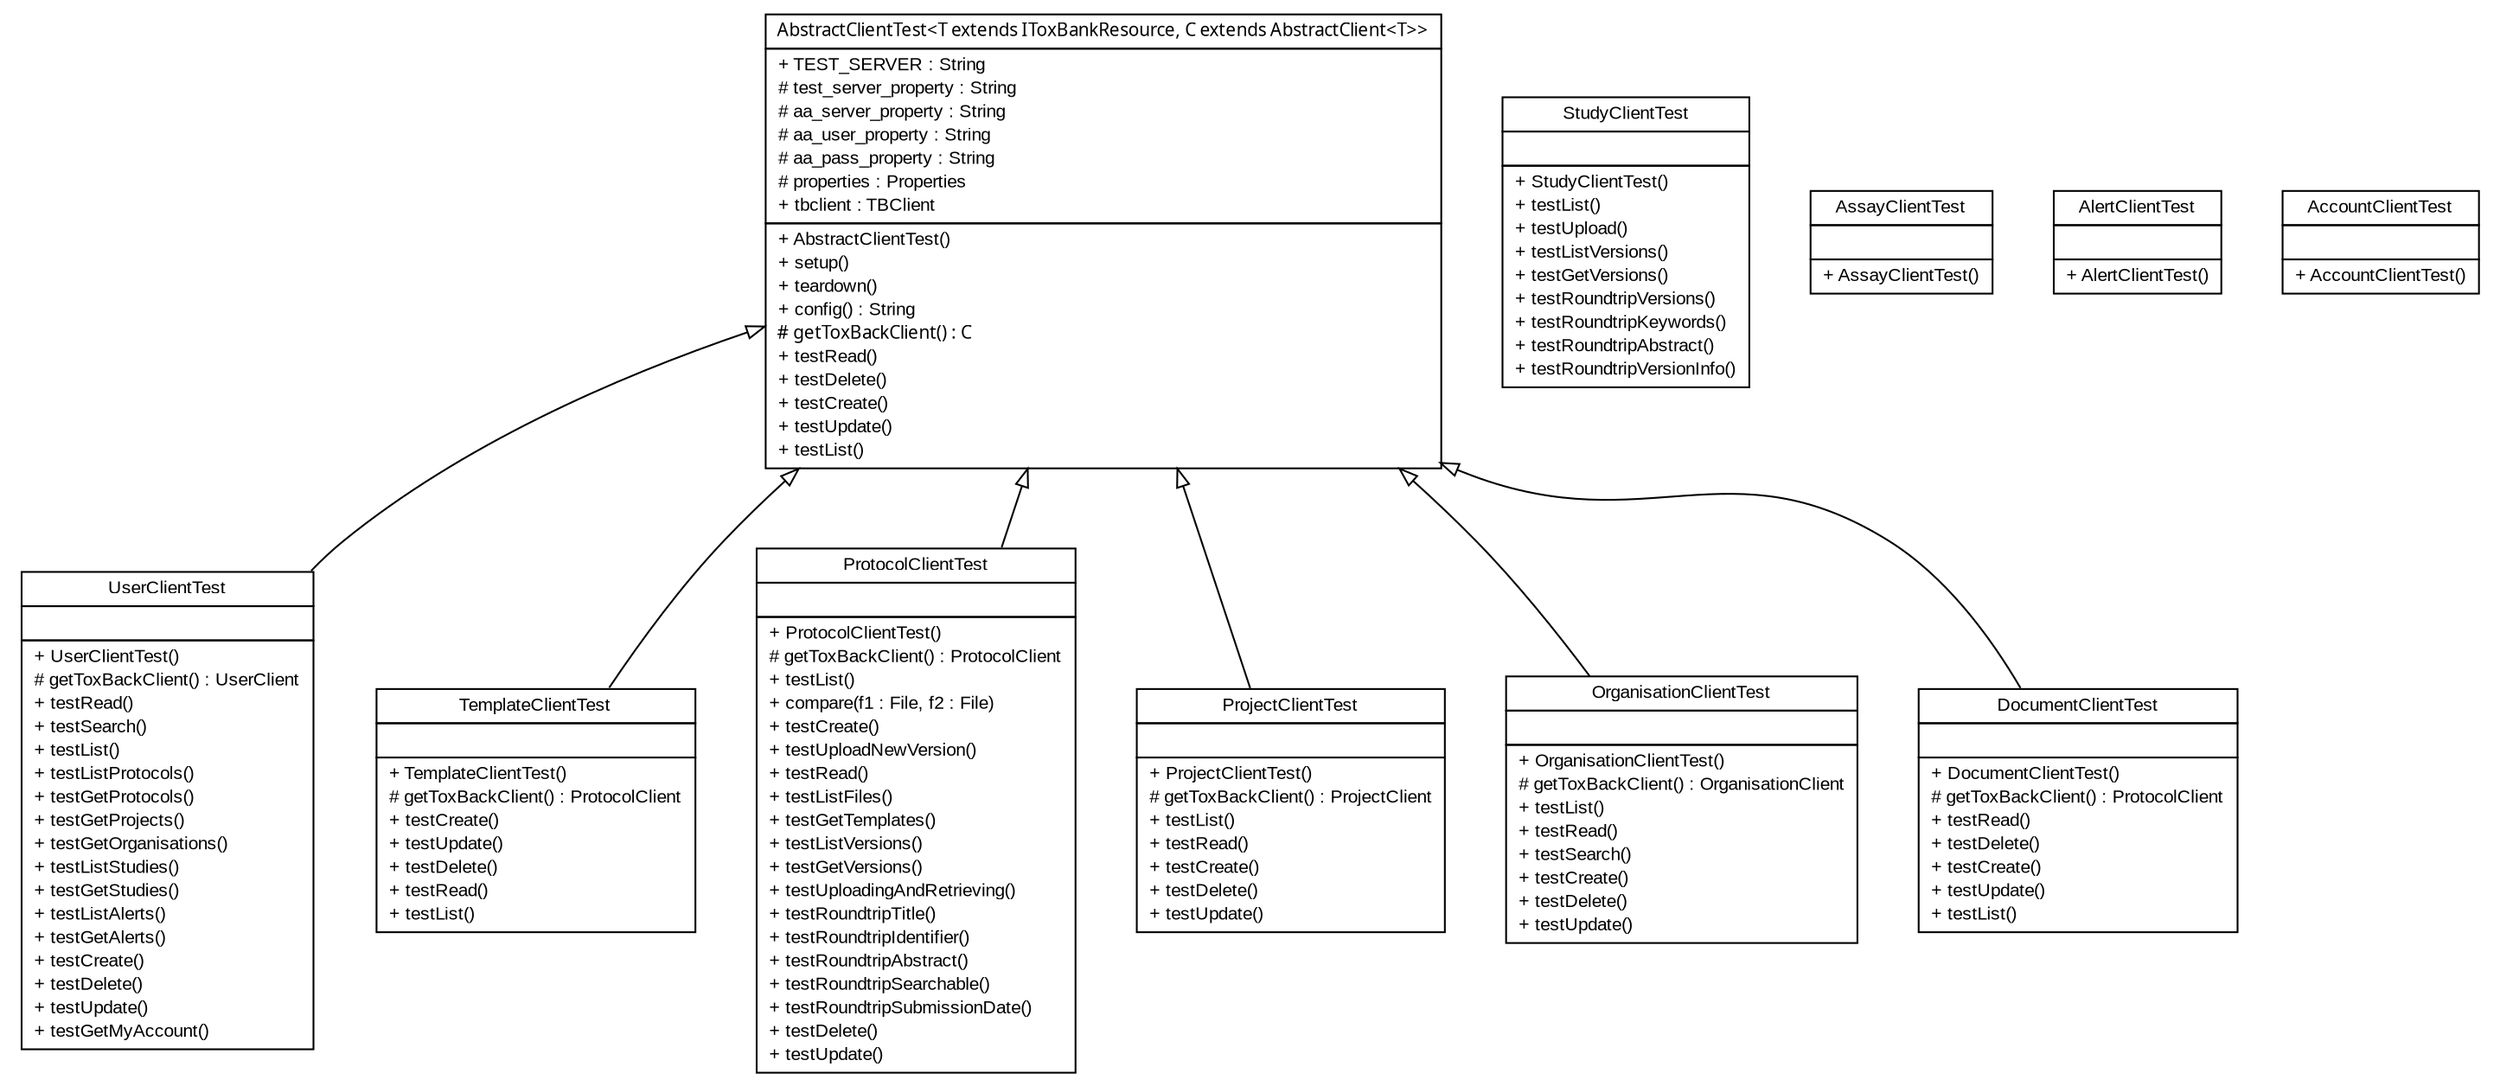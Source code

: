 #!/usr/local/bin/dot
#
# Class diagram 
# Generated by UmlGraph version 4.6 (http://www.spinellis.gr/sw/umlgraph)
#

digraph G {
	edge [fontname="arial",fontsize=10,labelfontname="arial",labelfontsize=10];
	node [fontname="arial",fontsize=10,shape=plaintext];
	// net.toxbank.client.resource.UserClientTest
	c0 [label=<<table border="0" cellborder="1" cellspacing="0" cellpadding="2" port="p" href="./UserClientTest.html">
		<tr><td><table border="0" cellspacing="0" cellpadding="1">
			<tr><td> UserClientTest </td></tr>
		</table></td></tr>
		<tr><td><table border="0" cellspacing="0" cellpadding="1">
			<tr><td align="left">  </td></tr>
		</table></td></tr>
		<tr><td><table border="0" cellspacing="0" cellpadding="1">
			<tr><td align="left"> + UserClientTest() </td></tr>
			<tr><td align="left"> # getToxBackClient() : UserClient </td></tr>
			<tr><td align="left"> + testRead() </td></tr>
			<tr><td align="left"> + testSearch() </td></tr>
			<tr><td align="left"> + testList() </td></tr>
			<tr><td align="left"> + testListProtocols() </td></tr>
			<tr><td align="left"> + testGetProtocols() </td></tr>
			<tr><td align="left"> + testGetProjects() </td></tr>
			<tr><td align="left"> + testGetOrganisations() </td></tr>
			<tr><td align="left"> + testListStudies() </td></tr>
			<tr><td align="left"> + testGetStudies() </td></tr>
			<tr><td align="left"> + testListAlerts() </td></tr>
			<tr><td align="left"> + testGetAlerts() </td></tr>
			<tr><td align="left"> + testCreate() </td></tr>
			<tr><td align="left"> + testDelete() </td></tr>
			<tr><td align="left"> + testUpdate() </td></tr>
			<tr><td align="left"> + testGetMyAccount() </td></tr>
		</table></td></tr>
		</table>>, fontname="arial", fontcolor="black", fontsize=10.0];
	// net.toxbank.client.resource.TemplateClientTest
	c1 [label=<<table border="0" cellborder="1" cellspacing="0" cellpadding="2" port="p" href="./TemplateClientTest.html">
		<tr><td><table border="0" cellspacing="0" cellpadding="1">
			<tr><td> TemplateClientTest </td></tr>
		</table></td></tr>
		<tr><td><table border="0" cellspacing="0" cellpadding="1">
			<tr><td align="left">  </td></tr>
		</table></td></tr>
		<tr><td><table border="0" cellspacing="0" cellpadding="1">
			<tr><td align="left"> + TemplateClientTest() </td></tr>
			<tr><td align="left"> # getToxBackClient() : ProtocolClient </td></tr>
			<tr><td align="left"> + testCreate() </td></tr>
			<tr><td align="left"> + testUpdate() </td></tr>
			<tr><td align="left"> + testDelete() </td></tr>
			<tr><td align="left"> + testRead() </td></tr>
			<tr><td align="left"> + testList() </td></tr>
		</table></td></tr>
		</table>>, fontname="arial", fontcolor="black", fontsize=10.0];
	// net.toxbank.client.resource.StudyClientTest
	c2 [label=<<table border="0" cellborder="1" cellspacing="0" cellpadding="2" port="p" href="./StudyClientTest.html">
		<tr><td><table border="0" cellspacing="0" cellpadding="1">
			<tr><td> StudyClientTest </td></tr>
		</table></td></tr>
		<tr><td><table border="0" cellspacing="0" cellpadding="1">
			<tr><td align="left">  </td></tr>
		</table></td></tr>
		<tr><td><table border="0" cellspacing="0" cellpadding="1">
			<tr><td align="left"> + StudyClientTest() </td></tr>
			<tr><td align="left"> + testList() </td></tr>
			<tr><td align="left"> + testUpload() </td></tr>
			<tr><td align="left"> + testListVersions() </td></tr>
			<tr><td align="left"> + testGetVersions() </td></tr>
			<tr><td align="left"> + testRoundtripVersions() </td></tr>
			<tr><td align="left"> + testRoundtripKeywords() </td></tr>
			<tr><td align="left"> + testRoundtripAbstract() </td></tr>
			<tr><td align="left"> + testRoundtripVersionInfo() </td></tr>
		</table></td></tr>
		</table>>, fontname="arial", fontcolor="black", fontsize=10.0];
	// net.toxbank.client.resource.ProtocolClientTest
	c3 [label=<<table border="0" cellborder="1" cellspacing="0" cellpadding="2" port="p" href="./ProtocolClientTest.html">
		<tr><td><table border="0" cellspacing="0" cellpadding="1">
			<tr><td> ProtocolClientTest </td></tr>
		</table></td></tr>
		<tr><td><table border="0" cellspacing="0" cellpadding="1">
			<tr><td align="left">  </td></tr>
		</table></td></tr>
		<tr><td><table border="0" cellspacing="0" cellpadding="1">
			<tr><td align="left"> + ProtocolClientTest() </td></tr>
			<tr><td align="left"> # getToxBackClient() : ProtocolClient </td></tr>
			<tr><td align="left"> + testList() </td></tr>
			<tr><td align="left"> + compare(f1 : File, f2 : File) </td></tr>
			<tr><td align="left"> + testCreate() </td></tr>
			<tr><td align="left"> + testUploadNewVersion() </td></tr>
			<tr><td align="left"> + testRead() </td></tr>
			<tr><td align="left"> + testListFiles() </td></tr>
			<tr><td align="left"> + testGetTemplates() </td></tr>
			<tr><td align="left"> + testListVersions() </td></tr>
			<tr><td align="left"> + testGetVersions() </td></tr>
			<tr><td align="left"> + testUploadingAndRetrieving() </td></tr>
			<tr><td align="left"> + testRoundtripTitle() </td></tr>
			<tr><td align="left"> + testRoundtripIdentifier() </td></tr>
			<tr><td align="left"> + testRoundtripAbstract() </td></tr>
			<tr><td align="left"> + testRoundtripSearchable() </td></tr>
			<tr><td align="left"> + testRoundtripSubmissionDate() </td></tr>
			<tr><td align="left"> + testDelete() </td></tr>
			<tr><td align="left"> + testUpdate() </td></tr>
		</table></td></tr>
		</table>>, fontname="arial", fontcolor="black", fontsize=10.0];
	// net.toxbank.client.resource.ProjectClientTest
	c4 [label=<<table border="0" cellborder="1" cellspacing="0" cellpadding="2" port="p" href="./ProjectClientTest.html">
		<tr><td><table border="0" cellspacing="0" cellpadding="1">
			<tr><td> ProjectClientTest </td></tr>
		</table></td></tr>
		<tr><td><table border="0" cellspacing="0" cellpadding="1">
			<tr><td align="left">  </td></tr>
		</table></td></tr>
		<tr><td><table border="0" cellspacing="0" cellpadding="1">
			<tr><td align="left"> + ProjectClientTest() </td></tr>
			<tr><td align="left"> # getToxBackClient() : ProjectClient </td></tr>
			<tr><td align="left"> + testList() </td></tr>
			<tr><td align="left"> + testRead() </td></tr>
			<tr><td align="left"> + testCreate() </td></tr>
			<tr><td align="left"> + testDelete() </td></tr>
			<tr><td align="left"> + testUpdate() </td></tr>
		</table></td></tr>
		</table>>, fontname="arial", fontcolor="black", fontsize=10.0];
	// net.toxbank.client.resource.OrganisationClientTest
	c5 [label=<<table border="0" cellborder="1" cellspacing="0" cellpadding="2" port="p" href="./OrganisationClientTest.html">
		<tr><td><table border="0" cellspacing="0" cellpadding="1">
			<tr><td> OrganisationClientTest </td></tr>
		</table></td></tr>
		<tr><td><table border="0" cellspacing="0" cellpadding="1">
			<tr><td align="left">  </td></tr>
		</table></td></tr>
		<tr><td><table border="0" cellspacing="0" cellpadding="1">
			<tr><td align="left"> + OrganisationClientTest() </td></tr>
			<tr><td align="left"> # getToxBackClient() : OrganisationClient </td></tr>
			<tr><td align="left"> + testList() </td></tr>
			<tr><td align="left"> + testRead() </td></tr>
			<tr><td align="left"> + testSearch() </td></tr>
			<tr><td align="left"> + testCreate() </td></tr>
			<tr><td align="left"> + testDelete() </td></tr>
			<tr><td align="left"> + testUpdate() </td></tr>
		</table></td></tr>
		</table>>, fontname="arial", fontcolor="black", fontsize=10.0];
	// net.toxbank.client.resource.DocumentClientTest
	c6 [label=<<table border="0" cellborder="1" cellspacing="0" cellpadding="2" port="p" href="./DocumentClientTest.html">
		<tr><td><table border="0" cellspacing="0" cellpadding="1">
			<tr><td> DocumentClientTest </td></tr>
		</table></td></tr>
		<tr><td><table border="0" cellspacing="0" cellpadding="1">
			<tr><td align="left">  </td></tr>
		</table></td></tr>
		<tr><td><table border="0" cellspacing="0" cellpadding="1">
			<tr><td align="left"> + DocumentClientTest() </td></tr>
			<tr><td align="left"> # getToxBackClient() : ProtocolClient </td></tr>
			<tr><td align="left"> + testRead() </td></tr>
			<tr><td align="left"> + testDelete() </td></tr>
			<tr><td align="left"> + testCreate() </td></tr>
			<tr><td align="left"> + testUpdate() </td></tr>
			<tr><td align="left"> + testList() </td></tr>
		</table></td></tr>
		</table>>, fontname="arial", fontcolor="black", fontsize=10.0];
	// net.toxbank.client.resource.AssayClientTest
	c7 [label=<<table border="0" cellborder="1" cellspacing="0" cellpadding="2" port="p" href="./AssayClientTest.html">
		<tr><td><table border="0" cellspacing="0" cellpadding="1">
			<tr><td> AssayClientTest </td></tr>
		</table></td></tr>
		<tr><td><table border="0" cellspacing="0" cellpadding="1">
			<tr><td align="left">  </td></tr>
		</table></td></tr>
		<tr><td><table border="0" cellspacing="0" cellpadding="1">
			<tr><td align="left"> + AssayClientTest() </td></tr>
		</table></td></tr>
		</table>>, fontname="arial", fontcolor="black", fontsize=10.0];
	// net.toxbank.client.resource.AlertClientTest
	c8 [label=<<table border="0" cellborder="1" cellspacing="0" cellpadding="2" port="p" href="./AlertClientTest.html">
		<tr><td><table border="0" cellspacing="0" cellpadding="1">
			<tr><td> AlertClientTest </td></tr>
		</table></td></tr>
		<tr><td><table border="0" cellspacing="0" cellpadding="1">
			<tr><td align="left">  </td></tr>
		</table></td></tr>
		<tr><td><table border="0" cellspacing="0" cellpadding="1">
			<tr><td align="left"> + AlertClientTest() </td></tr>
		</table></td></tr>
		</table>>, fontname="arial", fontcolor="black", fontsize=10.0];
	// net.toxbank.client.resource.AccountClientTest
	c9 [label=<<table border="0" cellborder="1" cellspacing="0" cellpadding="2" port="p" href="./AccountClientTest.html">
		<tr><td><table border="0" cellspacing="0" cellpadding="1">
			<tr><td> AccountClientTest </td></tr>
		</table></td></tr>
		<tr><td><table border="0" cellspacing="0" cellpadding="1">
			<tr><td align="left">  </td></tr>
		</table></td></tr>
		<tr><td><table border="0" cellspacing="0" cellpadding="1">
			<tr><td align="left"> + AccountClientTest() </td></tr>
		</table></td></tr>
		</table>>, fontname="arial", fontcolor="black", fontsize=10.0];
	// net.toxbank.client.resource.AbstractClientTest<T extends net.toxbank.client.resource.IToxBankResource, C extends net.toxbank.client.resource.AbstractClient<T>>
	c10 [label=<<table border="0" cellborder="1" cellspacing="0" cellpadding="2" port="p" href="./AbstractClientTest.html">
		<tr><td><table border="0" cellspacing="0" cellpadding="1">
			<tr><td><font face="ariali"> AbstractClientTest&lt;T extends IToxBankResource, C extends AbstractClient&lt;T&gt;&gt; </font></td></tr>
		</table></td></tr>
		<tr><td><table border="0" cellspacing="0" cellpadding="1">
			<tr><td align="left"> + TEST_SERVER : String </td></tr>
			<tr><td align="left"> # test_server_property : String </td></tr>
			<tr><td align="left"> # aa_server_property : String </td></tr>
			<tr><td align="left"> # aa_user_property : String </td></tr>
			<tr><td align="left"> # aa_pass_property : String </td></tr>
			<tr><td align="left"> # properties : Properties </td></tr>
			<tr><td align="left"> + tbclient : TBClient </td></tr>
		</table></td></tr>
		<tr><td><table border="0" cellspacing="0" cellpadding="1">
			<tr><td align="left"> + AbstractClientTest() </td></tr>
			<tr><td align="left"> + setup() </td></tr>
			<tr><td align="left"> + teardown() </td></tr>
			<tr><td align="left"> + config() : String </td></tr>
			<tr><td align="left"><font face="ariali" point-size="10.0"> # getToxBackClient() : C </font></td></tr>
			<tr><td align="left"> + testRead() </td></tr>
			<tr><td align="left"> + testDelete() </td></tr>
			<tr><td align="left"> + testCreate() </td></tr>
			<tr><td align="left"> + testUpdate() </td></tr>
			<tr><td align="left"> + testList() </td></tr>
		</table></td></tr>
		</table>>, fontname="arial", fontcolor="black", fontsize=10.0];
	//net.toxbank.client.resource.UserClientTest extends net.toxbank.client.resource.AbstractClientTest<net.toxbank.client.resource.User, net.toxbank.client.resource.UserClient>
	c10:p -> c0:p [dir=back,arrowtail=empty];
	//net.toxbank.client.resource.TemplateClientTest extends net.toxbank.client.resource.AbstractClientTest<net.toxbank.client.resource.Protocol, net.toxbank.client.resource.ProtocolClient>
	c10:p -> c1:p [dir=back,arrowtail=empty];
	//net.toxbank.client.resource.ProtocolClientTest extends net.toxbank.client.resource.AbstractClientTest<net.toxbank.client.resource.Protocol, net.toxbank.client.resource.ProtocolClient>
	c10:p -> c3:p [dir=back,arrowtail=empty];
	//net.toxbank.client.resource.ProjectClientTest extends net.toxbank.client.resource.AbstractClientTest<net.toxbank.client.resource.Project, net.toxbank.client.resource.ProjectClient>
	c10:p -> c4:p [dir=back,arrowtail=empty];
	//net.toxbank.client.resource.OrganisationClientTest extends net.toxbank.client.resource.AbstractClientTest<net.toxbank.client.resource.Organisation, net.toxbank.client.resource.OrganisationClient>
	c10:p -> c5:p [dir=back,arrowtail=empty];
	//net.toxbank.client.resource.DocumentClientTest extends net.toxbank.client.resource.AbstractClientTest<net.toxbank.client.resource.Protocol, net.toxbank.client.resource.ProtocolClient>
	c10:p -> c6:p [dir=back,arrowtail=empty];
}

